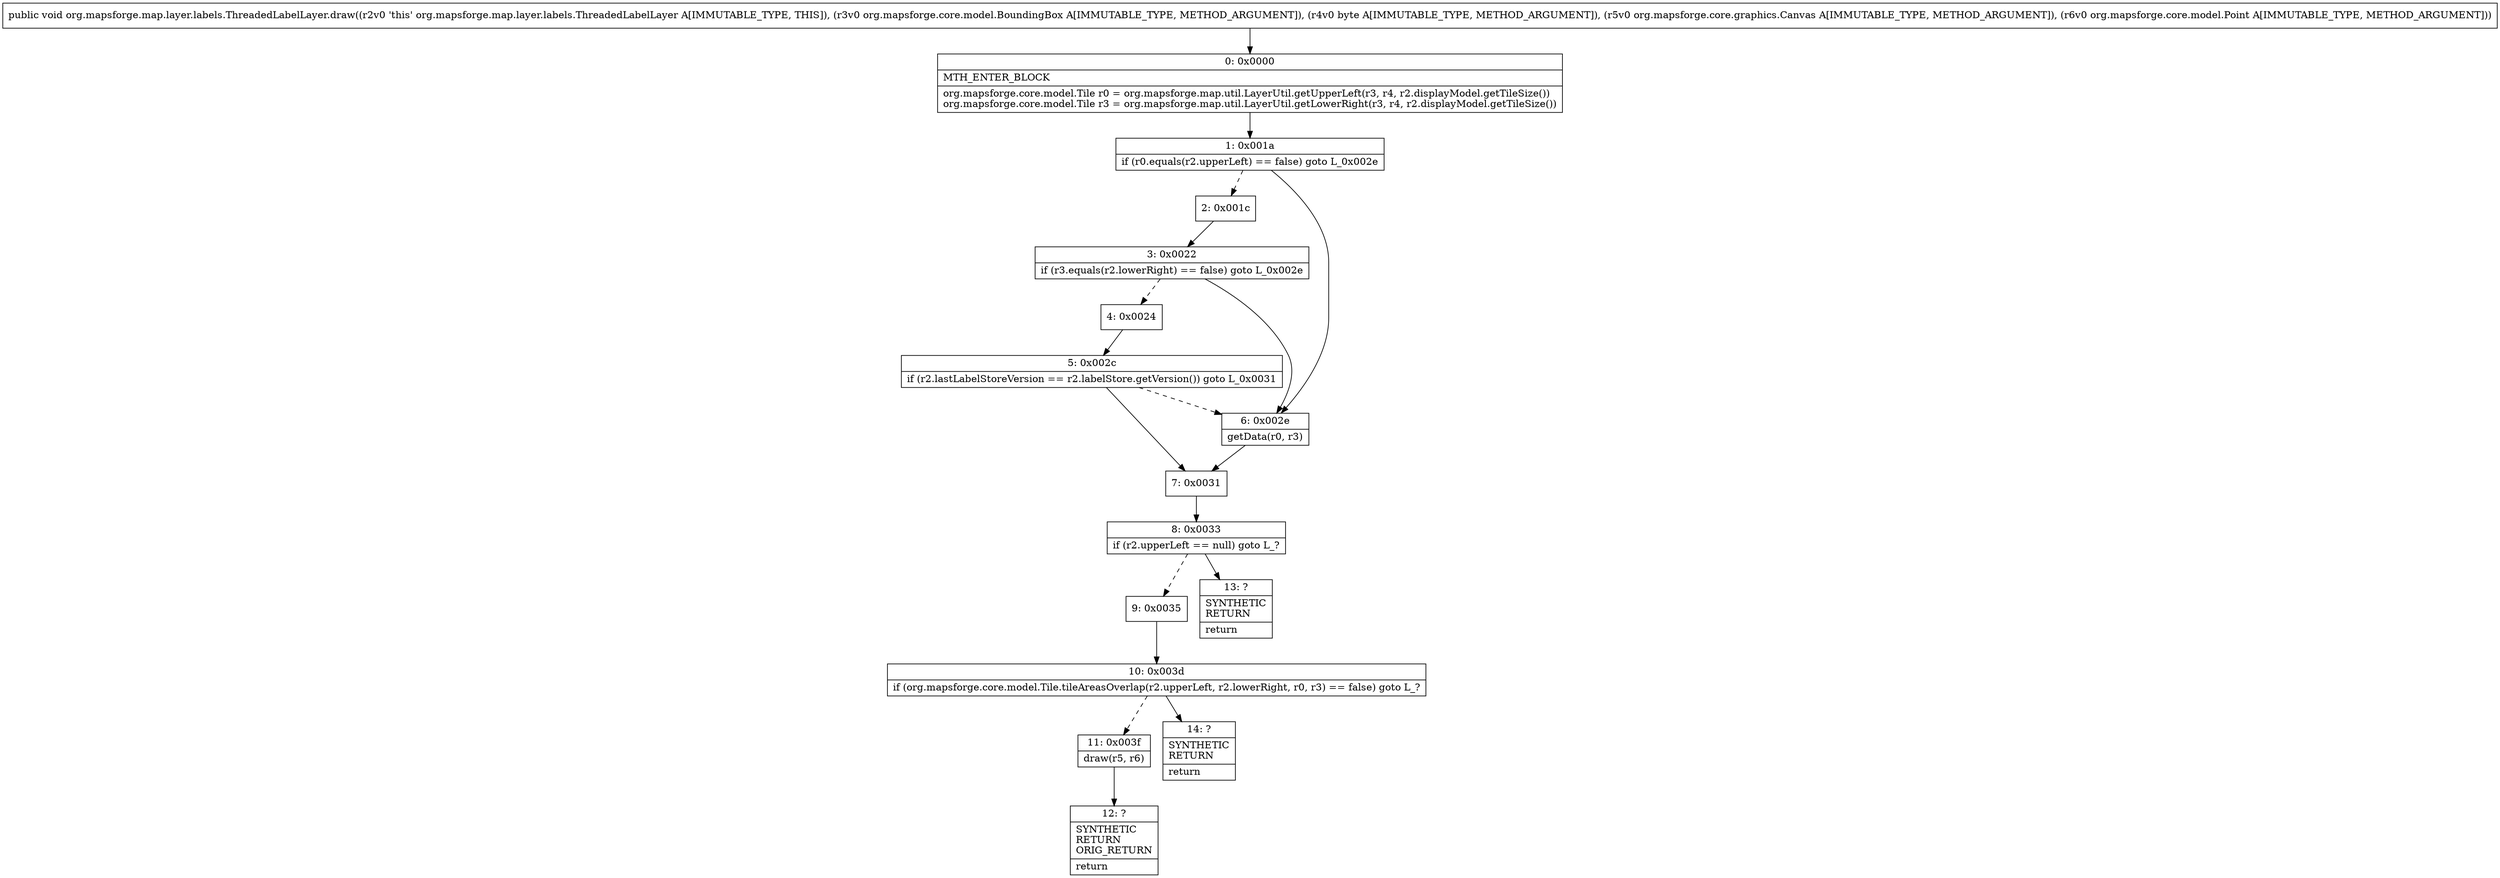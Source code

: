 digraph "CFG fororg.mapsforge.map.layer.labels.ThreadedLabelLayer.draw(Lorg\/mapsforge\/core\/model\/BoundingBox;BLorg\/mapsforge\/core\/graphics\/Canvas;Lorg\/mapsforge\/core\/model\/Point;)V" {
Node_0 [shape=record,label="{0\:\ 0x0000|MTH_ENTER_BLOCK\l|org.mapsforge.core.model.Tile r0 = org.mapsforge.map.util.LayerUtil.getUpperLeft(r3, r4, r2.displayModel.getTileSize())\lorg.mapsforge.core.model.Tile r3 = org.mapsforge.map.util.LayerUtil.getLowerRight(r3, r4, r2.displayModel.getTileSize())\l}"];
Node_1 [shape=record,label="{1\:\ 0x001a|if (r0.equals(r2.upperLeft) == false) goto L_0x002e\l}"];
Node_2 [shape=record,label="{2\:\ 0x001c}"];
Node_3 [shape=record,label="{3\:\ 0x0022|if (r3.equals(r2.lowerRight) == false) goto L_0x002e\l}"];
Node_4 [shape=record,label="{4\:\ 0x0024}"];
Node_5 [shape=record,label="{5\:\ 0x002c|if (r2.lastLabelStoreVersion == r2.labelStore.getVersion()) goto L_0x0031\l}"];
Node_6 [shape=record,label="{6\:\ 0x002e|getData(r0, r3)\l}"];
Node_7 [shape=record,label="{7\:\ 0x0031}"];
Node_8 [shape=record,label="{8\:\ 0x0033|if (r2.upperLeft == null) goto L_?\l}"];
Node_9 [shape=record,label="{9\:\ 0x0035}"];
Node_10 [shape=record,label="{10\:\ 0x003d|if (org.mapsforge.core.model.Tile.tileAreasOverlap(r2.upperLeft, r2.lowerRight, r0, r3) == false) goto L_?\l}"];
Node_11 [shape=record,label="{11\:\ 0x003f|draw(r5, r6)\l}"];
Node_12 [shape=record,label="{12\:\ ?|SYNTHETIC\lRETURN\lORIG_RETURN\l|return\l}"];
Node_13 [shape=record,label="{13\:\ ?|SYNTHETIC\lRETURN\l|return\l}"];
Node_14 [shape=record,label="{14\:\ ?|SYNTHETIC\lRETURN\l|return\l}"];
MethodNode[shape=record,label="{public void org.mapsforge.map.layer.labels.ThreadedLabelLayer.draw((r2v0 'this' org.mapsforge.map.layer.labels.ThreadedLabelLayer A[IMMUTABLE_TYPE, THIS]), (r3v0 org.mapsforge.core.model.BoundingBox A[IMMUTABLE_TYPE, METHOD_ARGUMENT]), (r4v0 byte A[IMMUTABLE_TYPE, METHOD_ARGUMENT]), (r5v0 org.mapsforge.core.graphics.Canvas A[IMMUTABLE_TYPE, METHOD_ARGUMENT]), (r6v0 org.mapsforge.core.model.Point A[IMMUTABLE_TYPE, METHOD_ARGUMENT])) }"];
MethodNode -> Node_0;
Node_0 -> Node_1;
Node_1 -> Node_2[style=dashed];
Node_1 -> Node_6;
Node_2 -> Node_3;
Node_3 -> Node_4[style=dashed];
Node_3 -> Node_6;
Node_4 -> Node_5;
Node_5 -> Node_6[style=dashed];
Node_5 -> Node_7;
Node_6 -> Node_7;
Node_7 -> Node_8;
Node_8 -> Node_9[style=dashed];
Node_8 -> Node_13;
Node_9 -> Node_10;
Node_10 -> Node_11[style=dashed];
Node_10 -> Node_14;
Node_11 -> Node_12;
}

